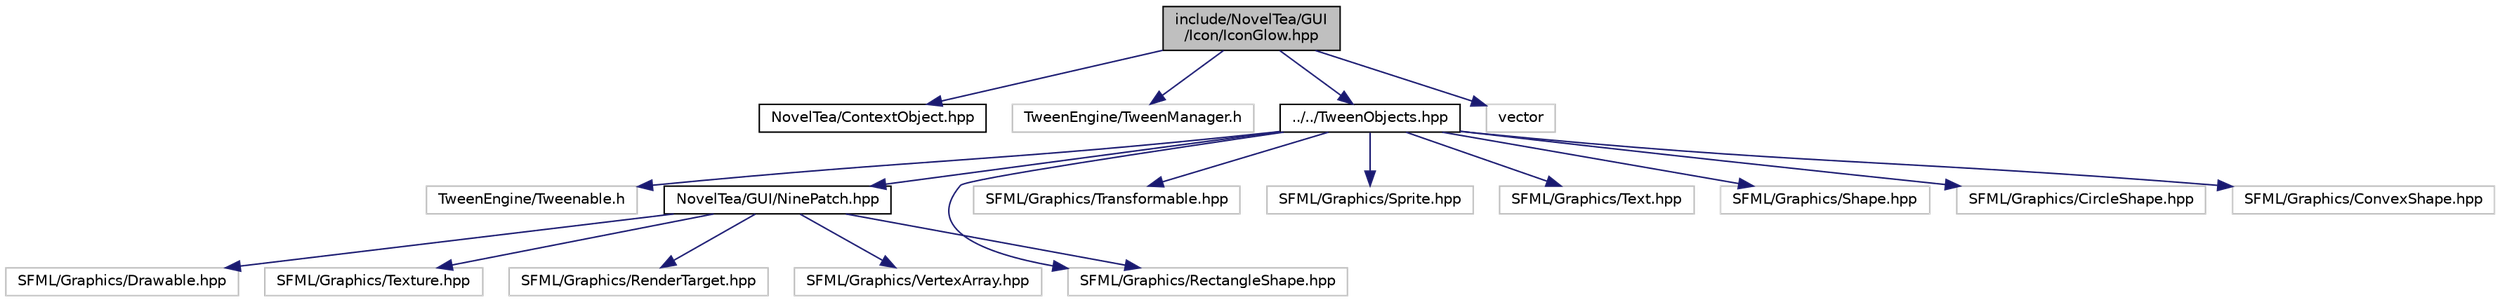 digraph "include/NovelTea/GUI/Icon/IconGlow.hpp"
{
 // LATEX_PDF_SIZE
  bgcolor="transparent";
  edge [fontname="Helvetica",fontsize="10",labelfontname="Helvetica",labelfontsize="10"];
  node [fontname="Helvetica",fontsize="10",shape=record];
  Node1 [label="include/NovelTea/GUI\l/Icon/IconGlow.hpp",height=0.2,width=0.4,color="black", fillcolor="grey75", style="filled", fontcolor="black",tooltip=" "];
  Node1 -> Node2 [color="midnightblue",fontsize="10",style="solid",fontname="Helvetica"];
  Node2 [label="NovelTea/ContextObject.hpp",height=0.2,width=0.4,color="black",URL="$_context_object_8hpp.htm",tooltip=" "];
  Node1 -> Node3 [color="midnightblue",fontsize="10",style="solid",fontname="Helvetica"];
  Node3 [label="TweenEngine/TweenManager.h",height=0.2,width=0.4,color="grey75",tooltip=" "];
  Node1 -> Node4 [color="midnightblue",fontsize="10",style="solid",fontname="Helvetica"];
  Node4 [label="../../TweenObjects.hpp",height=0.2,width=0.4,color="black",URL="$_tween_objects_8hpp.htm",tooltip=" "];
  Node4 -> Node5 [color="midnightblue",fontsize="10",style="solid",fontname="Helvetica"];
  Node5 [label="TweenEngine/Tweenable.h",height=0.2,width=0.4,color="grey75",tooltip=" "];
  Node4 -> Node6 [color="midnightblue",fontsize="10",style="solid",fontname="Helvetica"];
  Node6 [label="NovelTea/GUI/NinePatch.hpp",height=0.2,width=0.4,color="black",URL="$_nine_patch_8hpp.htm",tooltip=" "];
  Node6 -> Node7 [color="midnightblue",fontsize="10",style="solid",fontname="Helvetica"];
  Node7 [label="SFML/Graphics/Drawable.hpp",height=0.2,width=0.4,color="grey75",tooltip=" "];
  Node6 -> Node8 [color="midnightblue",fontsize="10",style="solid",fontname="Helvetica"];
  Node8 [label="SFML/Graphics/Texture.hpp",height=0.2,width=0.4,color="grey75",tooltip=" "];
  Node6 -> Node9 [color="midnightblue",fontsize="10",style="solid",fontname="Helvetica"];
  Node9 [label="SFML/Graphics/RenderTarget.hpp",height=0.2,width=0.4,color="grey75",tooltip=" "];
  Node6 -> Node10 [color="midnightblue",fontsize="10",style="solid",fontname="Helvetica"];
  Node10 [label="SFML/Graphics/VertexArray.hpp",height=0.2,width=0.4,color="grey75",tooltip=" "];
  Node6 -> Node11 [color="midnightblue",fontsize="10",style="solid",fontname="Helvetica"];
  Node11 [label="SFML/Graphics/RectangleShape.hpp",height=0.2,width=0.4,color="grey75",tooltip=" "];
  Node4 -> Node12 [color="midnightblue",fontsize="10",style="solid",fontname="Helvetica"];
  Node12 [label="SFML/Graphics/Transformable.hpp",height=0.2,width=0.4,color="grey75",tooltip=" "];
  Node4 -> Node13 [color="midnightblue",fontsize="10",style="solid",fontname="Helvetica"];
  Node13 [label="SFML/Graphics/Sprite.hpp",height=0.2,width=0.4,color="grey75",tooltip=" "];
  Node4 -> Node14 [color="midnightblue",fontsize="10",style="solid",fontname="Helvetica"];
  Node14 [label="SFML/Graphics/Text.hpp",height=0.2,width=0.4,color="grey75",tooltip=" "];
  Node4 -> Node15 [color="midnightblue",fontsize="10",style="solid",fontname="Helvetica"];
  Node15 [label="SFML/Graphics/Shape.hpp",height=0.2,width=0.4,color="grey75",tooltip=" "];
  Node4 -> Node11 [color="midnightblue",fontsize="10",style="solid",fontname="Helvetica"];
  Node4 -> Node16 [color="midnightblue",fontsize="10",style="solid",fontname="Helvetica"];
  Node16 [label="SFML/Graphics/CircleShape.hpp",height=0.2,width=0.4,color="grey75",tooltip=" "];
  Node4 -> Node17 [color="midnightblue",fontsize="10",style="solid",fontname="Helvetica"];
  Node17 [label="SFML/Graphics/ConvexShape.hpp",height=0.2,width=0.4,color="grey75",tooltip=" "];
  Node1 -> Node18 [color="midnightblue",fontsize="10",style="solid",fontname="Helvetica"];
  Node18 [label="vector",height=0.2,width=0.4,color="grey75",tooltip=" "];
}
